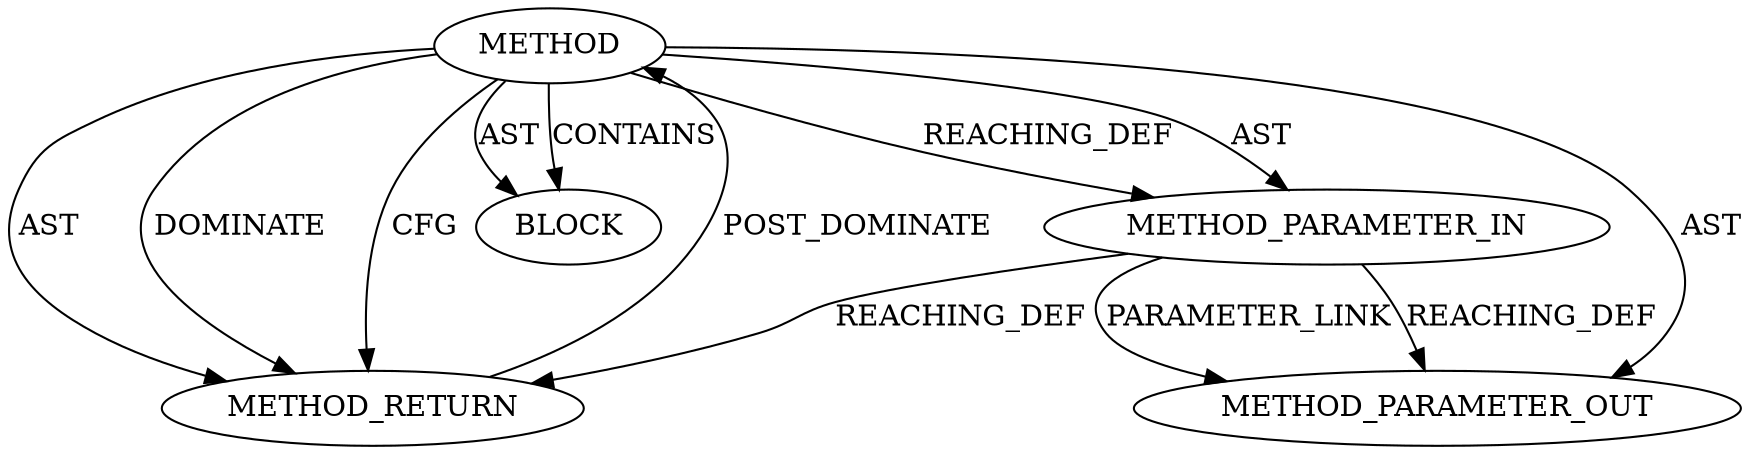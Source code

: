 digraph {
  20400 [label=METHOD AST_PARENT_TYPE="NAMESPACE_BLOCK" AST_PARENT_FULL_NAME="<global>" ORDER=0 CODE="<empty>" FULL_NAME="write_lock_bh" IS_EXTERNAL=true FILENAME="<empty>" SIGNATURE="" NAME="write_lock_bh"]
  20403 [label=METHOD_RETURN ORDER=2 CODE="RET" TYPE_FULL_NAME="ANY" EVALUATION_STRATEGY="BY_VALUE"]
  20402 [label=BLOCK ORDER=1 ARGUMENT_INDEX=1 CODE="<empty>" TYPE_FULL_NAME="ANY"]
  22167 [label=METHOD_PARAMETER_OUT ORDER=1 CODE="p1" IS_VARIADIC=false TYPE_FULL_NAME="ANY" EVALUATION_STRATEGY="BY_VALUE" INDEX=1 NAME="p1"]
  20401 [label=METHOD_PARAMETER_IN ORDER=1 CODE="p1" IS_VARIADIC=false TYPE_FULL_NAME="ANY" EVALUATION_STRATEGY="BY_VALUE" INDEX=1 NAME="p1"]
  20400 -> 20401 [label=REACHING_DEF VARIABLE=""]
  20401 -> 22167 [label=PARAMETER_LINK ]
  20400 -> 22167 [label=AST ]
  20403 -> 20400 [label=POST_DOMINATE ]
  20401 -> 20403 [label=REACHING_DEF VARIABLE="p1"]
  20400 -> 20401 [label=AST ]
  20400 -> 20403 [label=AST ]
  20400 -> 20402 [label=CONTAINS ]
  20400 -> 20402 [label=AST ]
  20400 -> 20403 [label=DOMINATE ]
  20400 -> 20403 [label=CFG ]
  20401 -> 22167 [label=REACHING_DEF VARIABLE="p1"]
}
